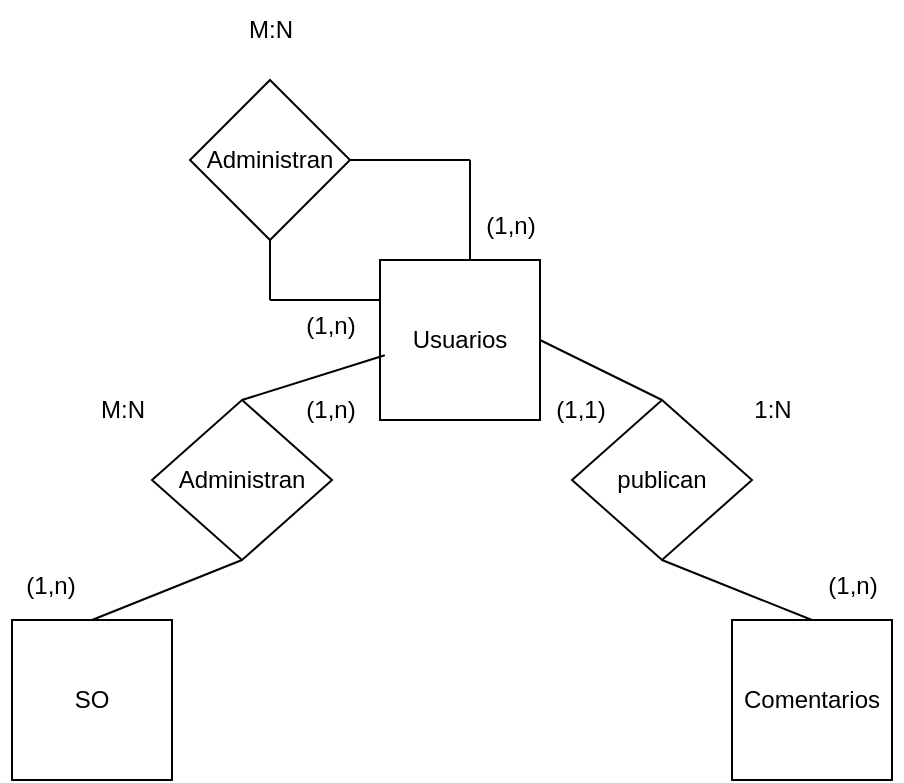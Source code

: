 <mxfile version="24.2.5" type="device">
  <diagram name="Página-1" id="22mdkRMbUkm5h-RaeiIf">
    <mxGraphModel dx="1050" dy="621" grid="1" gridSize="10" guides="1" tooltips="1" connect="1" arrows="1" fold="1" page="1" pageScale="1" pageWidth="827" pageHeight="1169" math="0" shadow="0">
      <root>
        <mxCell id="0" />
        <mxCell id="1" parent="0" />
        <mxCell id="p16Phal_qi6ASpVTpCxJ-1" value="SO" style="whiteSpace=wrap;html=1;aspect=fixed;" vertex="1" parent="1">
          <mxGeometry x="191" y="360" width="80" height="80" as="geometry" />
        </mxCell>
        <mxCell id="p16Phal_qi6ASpVTpCxJ-2" value="Usuarios" style="whiteSpace=wrap;html=1;aspect=fixed;" vertex="1" parent="1">
          <mxGeometry x="375" y="180" width="80" height="80" as="geometry" />
        </mxCell>
        <mxCell id="p16Phal_qi6ASpVTpCxJ-3" value="Comentarios" style="whiteSpace=wrap;html=1;aspect=fixed;" vertex="1" parent="1">
          <mxGeometry x="551" y="360" width="80" height="80" as="geometry" />
        </mxCell>
        <mxCell id="p16Phal_qi6ASpVTpCxJ-4" value="Administran" style="rhombus;whiteSpace=wrap;html=1;" vertex="1" parent="1">
          <mxGeometry x="261" y="250" width="90" height="80" as="geometry" />
        </mxCell>
        <mxCell id="p16Phal_qi6ASpVTpCxJ-5" value="" style="endArrow=none;html=1;rounded=0;entryX=0.03;entryY=0.595;entryDx=0;entryDy=0;entryPerimeter=0;exitX=0.5;exitY=0;exitDx=0;exitDy=0;" edge="1" parent="1" source="p16Phal_qi6ASpVTpCxJ-4" target="p16Phal_qi6ASpVTpCxJ-2">
          <mxGeometry width="50" height="50" relative="1" as="geometry">
            <mxPoint x="391" y="330" as="sourcePoint" />
            <mxPoint x="441" y="280" as="targetPoint" />
          </mxGeometry>
        </mxCell>
        <mxCell id="p16Phal_qi6ASpVTpCxJ-6" value="" style="endArrow=none;html=1;rounded=0;entryX=0.5;entryY=1;entryDx=0;entryDy=0;exitX=0.5;exitY=0;exitDx=0;exitDy=0;" edge="1" parent="1" source="p16Phal_qi6ASpVTpCxJ-1" target="p16Phal_qi6ASpVTpCxJ-4">
          <mxGeometry width="50" height="50" relative="1" as="geometry">
            <mxPoint x="141" y="360" as="sourcePoint" />
            <mxPoint x="191" y="310" as="targetPoint" />
          </mxGeometry>
        </mxCell>
        <mxCell id="p16Phal_qi6ASpVTpCxJ-7" value="publican" style="rhombus;whiteSpace=wrap;html=1;" vertex="1" parent="1">
          <mxGeometry x="471" y="250" width="90" height="80" as="geometry" />
        </mxCell>
        <mxCell id="p16Phal_qi6ASpVTpCxJ-8" value="" style="endArrow=none;html=1;rounded=0;entryX=1;entryY=0.5;entryDx=0;entryDy=0;exitX=0.5;exitY=0;exitDx=0;exitDy=0;" edge="1" parent="1" source="p16Phal_qi6ASpVTpCxJ-7" target="p16Phal_qi6ASpVTpCxJ-2">
          <mxGeometry width="50" height="50" relative="1" as="geometry">
            <mxPoint x="391" y="330" as="sourcePoint" />
            <mxPoint x="441" y="280" as="targetPoint" />
          </mxGeometry>
        </mxCell>
        <mxCell id="p16Phal_qi6ASpVTpCxJ-9" value="" style="endArrow=none;html=1;rounded=0;entryX=0.5;entryY=1;entryDx=0;entryDy=0;exitX=0.5;exitY=0;exitDx=0;exitDy=0;" edge="1" parent="1" source="p16Phal_qi6ASpVTpCxJ-3" target="p16Phal_qi6ASpVTpCxJ-7">
          <mxGeometry width="50" height="50" relative="1" as="geometry">
            <mxPoint x="391" y="330" as="sourcePoint" />
            <mxPoint x="441" y="280" as="targetPoint" />
          </mxGeometry>
        </mxCell>
        <mxCell id="p16Phal_qi6ASpVTpCxJ-10" value="(1,n)" style="text;html=1;align=center;verticalAlign=middle;resizable=0;points=[];autosize=1;strokeColor=none;fillColor=none;" vertex="1" parent="1">
          <mxGeometry x="586" y="328" width="50" height="30" as="geometry" />
        </mxCell>
        <mxCell id="p16Phal_qi6ASpVTpCxJ-11" value="(1,1)" style="text;html=1;align=center;verticalAlign=middle;resizable=0;points=[];autosize=1;strokeColor=none;fillColor=none;" vertex="1" parent="1">
          <mxGeometry x="450" y="240" width="50" height="30" as="geometry" />
        </mxCell>
        <mxCell id="p16Phal_qi6ASpVTpCxJ-12" value="1:N" style="text;html=1;align=center;verticalAlign=middle;resizable=0;points=[];autosize=1;strokeColor=none;fillColor=none;" vertex="1" parent="1">
          <mxGeometry x="551" y="240" width="40" height="30" as="geometry" />
        </mxCell>
        <mxCell id="p16Phal_qi6ASpVTpCxJ-13" value="(1,n)" style="text;html=1;align=center;verticalAlign=middle;resizable=0;points=[];autosize=1;strokeColor=none;fillColor=none;" vertex="1" parent="1">
          <mxGeometry x="185" y="328" width="50" height="30" as="geometry" />
        </mxCell>
        <mxCell id="p16Phal_qi6ASpVTpCxJ-14" value="(1,n)" style="text;html=1;align=center;verticalAlign=middle;resizable=0;points=[];autosize=1;strokeColor=none;fillColor=none;" vertex="1" parent="1">
          <mxGeometry x="325" y="240" width="50" height="30" as="geometry" />
        </mxCell>
        <mxCell id="p16Phal_qi6ASpVTpCxJ-15" value="M:N" style="text;html=1;align=center;verticalAlign=middle;resizable=0;points=[];autosize=1;strokeColor=none;fillColor=none;" vertex="1" parent="1">
          <mxGeometry x="221" y="240" width="50" height="30" as="geometry" />
        </mxCell>
        <mxCell id="p16Phal_qi6ASpVTpCxJ-16" value="" style="endArrow=none;html=1;rounded=0;entryX=0;entryY=0.25;entryDx=0;entryDy=0;" edge="1" parent="1" target="p16Phal_qi6ASpVTpCxJ-2">
          <mxGeometry width="50" height="50" relative="1" as="geometry">
            <mxPoint x="320" y="200" as="sourcePoint" />
            <mxPoint x="440" y="190" as="targetPoint" />
          </mxGeometry>
        </mxCell>
        <mxCell id="p16Phal_qi6ASpVTpCxJ-17" value="" style="endArrow=none;html=1;rounded=0;" edge="1" parent="1" source="p16Phal_qi6ASpVTpCxJ-21">
          <mxGeometry width="50" height="50" relative="1" as="geometry">
            <mxPoint x="320" y="200" as="sourcePoint" />
            <mxPoint x="320" y="120" as="targetPoint" />
          </mxGeometry>
        </mxCell>
        <mxCell id="p16Phal_qi6ASpVTpCxJ-19" value="" style="endArrow=none;html=1;rounded=0;" edge="1" parent="1">
          <mxGeometry width="50" height="50" relative="1" as="geometry">
            <mxPoint x="420" y="180" as="sourcePoint" />
            <mxPoint x="420" y="130" as="targetPoint" />
          </mxGeometry>
        </mxCell>
        <mxCell id="p16Phal_qi6ASpVTpCxJ-20" value="" style="endArrow=none;html=1;rounded=0;exitX=1;exitY=0.5;exitDx=0;exitDy=0;" edge="1" parent="1" source="p16Phal_qi6ASpVTpCxJ-21">
          <mxGeometry width="50" height="50" relative="1" as="geometry">
            <mxPoint x="320" y="120" as="sourcePoint" />
            <mxPoint x="420" y="130" as="targetPoint" />
          </mxGeometry>
        </mxCell>
        <mxCell id="p16Phal_qi6ASpVTpCxJ-22" value="" style="endArrow=none;html=1;rounded=0;" edge="1" parent="1" target="p16Phal_qi6ASpVTpCxJ-21">
          <mxGeometry width="50" height="50" relative="1" as="geometry">
            <mxPoint x="320" y="200" as="sourcePoint" />
            <mxPoint x="320" y="120" as="targetPoint" />
          </mxGeometry>
        </mxCell>
        <mxCell id="p16Phal_qi6ASpVTpCxJ-21" value="Administran" style="rhombus;whiteSpace=wrap;html=1;" vertex="1" parent="1">
          <mxGeometry x="280" y="90" width="80" height="80" as="geometry" />
        </mxCell>
        <mxCell id="p16Phal_qi6ASpVTpCxJ-23" value="(1,n)" style="text;html=1;align=center;verticalAlign=middle;resizable=0;points=[];autosize=1;strokeColor=none;fillColor=none;" vertex="1" parent="1">
          <mxGeometry x="415" y="148" width="50" height="30" as="geometry" />
        </mxCell>
        <mxCell id="p16Phal_qi6ASpVTpCxJ-24" value="(1,n)" style="text;html=1;align=center;verticalAlign=middle;resizable=0;points=[];autosize=1;strokeColor=none;fillColor=none;" vertex="1" parent="1">
          <mxGeometry x="325" y="198" width="50" height="30" as="geometry" />
        </mxCell>
        <mxCell id="p16Phal_qi6ASpVTpCxJ-25" value="M:N" style="text;html=1;align=center;verticalAlign=middle;resizable=0;points=[];autosize=1;strokeColor=none;fillColor=none;" vertex="1" parent="1">
          <mxGeometry x="295" y="50" width="50" height="30" as="geometry" />
        </mxCell>
      </root>
    </mxGraphModel>
  </diagram>
</mxfile>
